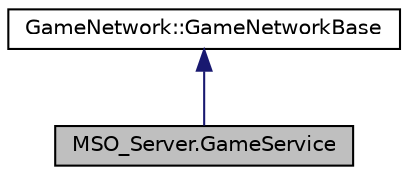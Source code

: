 digraph "MSO_Server.GameService"
{
 // LATEX_PDF_SIZE
  edge [fontname="Helvetica",fontsize="10",labelfontname="Helvetica",labelfontsize="10"];
  node [fontname="Helvetica",fontsize="10",shape=record];
  Node1 [label="MSO_Server.GameService",height=0.2,width=0.4,color="black", fillcolor="grey75", style="filled", fontcolor="black",tooltip=" "];
  Node2 -> Node1 [dir="back",color="midnightblue",fontsize="10",style="solid",fontname="Helvetica"];
  Node2 [label="GameNetwork::GameNetworkBase",height=0.2,width=0.4,color="black", fillcolor="white", style="filled",URL="$db/d90/classMSO__Server_1_1GameNetwork_1_1GameNetworkBase.html",tooltip="Base class for server-side implementations of GameNetwork"];
}

